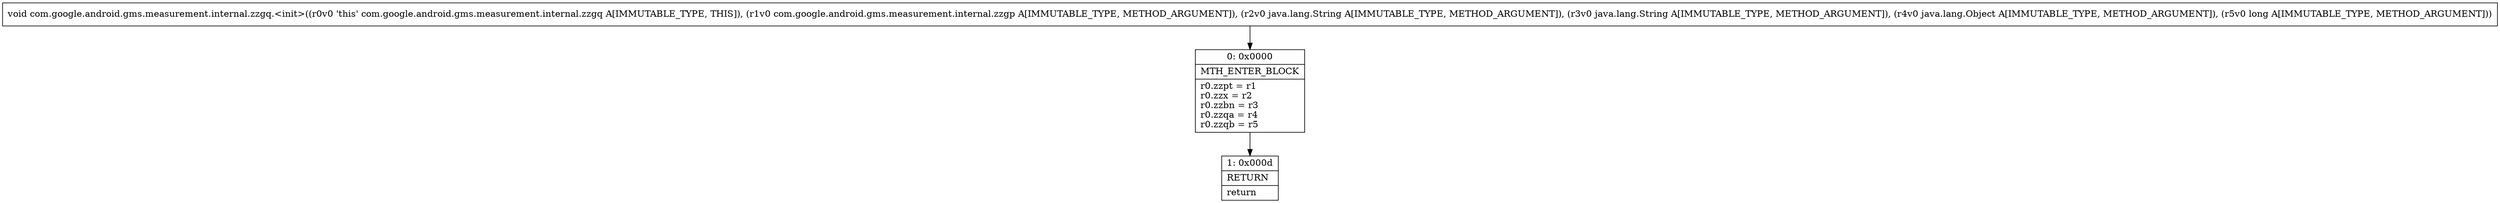 digraph "CFG forcom.google.android.gms.measurement.internal.zzgq.\<init\>(Lcom\/google\/android\/gms\/measurement\/internal\/zzgp;Ljava\/lang\/String;Ljava\/lang\/String;Ljava\/lang\/Object;J)V" {
Node_0 [shape=record,label="{0\:\ 0x0000|MTH_ENTER_BLOCK\l|r0.zzpt = r1\lr0.zzx = r2\lr0.zzbn = r3\lr0.zzqa = r4\lr0.zzqb = r5\l}"];
Node_1 [shape=record,label="{1\:\ 0x000d|RETURN\l|return\l}"];
MethodNode[shape=record,label="{void com.google.android.gms.measurement.internal.zzgq.\<init\>((r0v0 'this' com.google.android.gms.measurement.internal.zzgq A[IMMUTABLE_TYPE, THIS]), (r1v0 com.google.android.gms.measurement.internal.zzgp A[IMMUTABLE_TYPE, METHOD_ARGUMENT]), (r2v0 java.lang.String A[IMMUTABLE_TYPE, METHOD_ARGUMENT]), (r3v0 java.lang.String A[IMMUTABLE_TYPE, METHOD_ARGUMENT]), (r4v0 java.lang.Object A[IMMUTABLE_TYPE, METHOD_ARGUMENT]), (r5v0 long A[IMMUTABLE_TYPE, METHOD_ARGUMENT])) }"];
MethodNode -> Node_0;
Node_0 -> Node_1;
}

